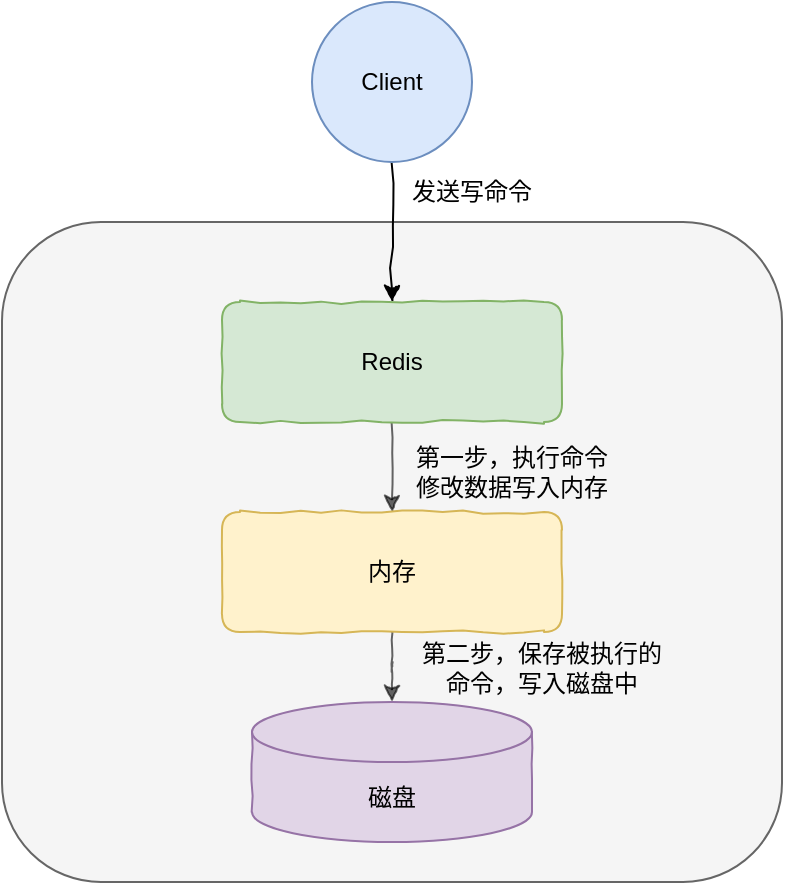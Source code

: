 <mxfile version="14.6.6" type="github">
  <diagram id="7MdC3ZZ3U70urAhB1zaP" name="Page-1">
    <mxGraphModel dx="373" dy="834" grid="1" gridSize="10" guides="1" tooltips="1" connect="1" arrows="1" fold="1" page="1" pageScale="1" pageWidth="827" pageHeight="1169" math="0" shadow="0">
      <root>
        <mxCell id="0" />
        <mxCell id="1" parent="0" />
        <mxCell id="xm7x4mYbdnGBSEJvrkLA-15" value="" style="rounded=1;whiteSpace=wrap;html=1;fillColor=#f5f5f5;strokeColor=#666666;fontColor=#333333;" vertex="1" parent="1">
          <mxGeometry x="115" y="380" width="390" height="330" as="geometry" />
        </mxCell>
        <mxCell id="xm7x4mYbdnGBSEJvrkLA-6" style="edgeStyle=orthogonalEdgeStyle;rounded=0;orthogonalLoop=1;jettySize=auto;html=1;comic=1;" edge="1" parent="1" source="xm7x4mYbdnGBSEJvrkLA-1" target="xm7x4mYbdnGBSEJvrkLA-5">
          <mxGeometry relative="1" as="geometry" />
        </mxCell>
        <mxCell id="xm7x4mYbdnGBSEJvrkLA-1" value="" style="ellipse;whiteSpace=wrap;html=1;aspect=fixed;comic=1;fillColor=#dae8fc;strokeColor=#6c8ebf;" vertex="1" parent="1">
          <mxGeometry x="270" y="270" width="80" height="80" as="geometry" />
        </mxCell>
        <mxCell id="xm7x4mYbdnGBSEJvrkLA-2" value="Client" style="text;html=1;strokeColor=none;fillColor=none;align=center;verticalAlign=middle;whiteSpace=wrap;rounded=0;comic=1;" vertex="1" parent="1">
          <mxGeometry x="290" y="300" width="40" height="20" as="geometry" />
        </mxCell>
        <mxCell id="xm7x4mYbdnGBSEJvrkLA-11" style="edgeStyle=orthogonalEdgeStyle;rounded=0;orthogonalLoop=1;jettySize=auto;html=1;opacity=60;comic=1;" edge="1" parent="1" source="xm7x4mYbdnGBSEJvrkLA-5" target="xm7x4mYbdnGBSEJvrkLA-10">
          <mxGeometry relative="1" as="geometry" />
        </mxCell>
        <mxCell id="xm7x4mYbdnGBSEJvrkLA-5" value="Redis" style="rounded=1;whiteSpace=wrap;html=1;comic=1;fillColor=#d5e8d4;strokeColor=#82b366;" vertex="1" parent="1">
          <mxGeometry x="225" y="420" width="170" height="60" as="geometry" />
        </mxCell>
        <mxCell id="xm7x4mYbdnGBSEJvrkLA-14" style="edgeStyle=orthogonalEdgeStyle;rounded=0;orthogonalLoop=1;jettySize=auto;html=1;exitX=0.5;exitY=1;exitDx=0;exitDy=0;opacity=60;comic=1;" edge="1" parent="1" source="xm7x4mYbdnGBSEJvrkLA-10" target="xm7x4mYbdnGBSEJvrkLA-13">
          <mxGeometry relative="1" as="geometry" />
        </mxCell>
        <mxCell id="xm7x4mYbdnGBSEJvrkLA-10" value="内存" style="rounded=1;whiteSpace=wrap;html=1;comic=1;fillColor=#fff2cc;strokeColor=#d6b656;" vertex="1" parent="1">
          <mxGeometry x="225" y="525" width="170" height="60" as="geometry" />
        </mxCell>
        <mxCell id="xm7x4mYbdnGBSEJvrkLA-13" value="磁盘" style="shape=cylinder3;whiteSpace=wrap;html=1;boundedLbl=1;backgroundOutline=1;size=15;comic=1;fillColor=#e1d5e7;strokeColor=#9673a6;" vertex="1" parent="1">
          <mxGeometry x="240" y="620" width="140" height="70" as="geometry" />
        </mxCell>
        <mxCell id="xm7x4mYbdnGBSEJvrkLA-16" value="发送写命令" style="text;html=1;strokeColor=none;fillColor=none;align=center;verticalAlign=middle;whiteSpace=wrap;rounded=0;" vertex="1" parent="1">
          <mxGeometry x="300" y="350" width="100" height="30" as="geometry" />
        </mxCell>
        <mxCell id="xm7x4mYbdnGBSEJvrkLA-17" value="第一步，执行命令修改数据写入内存" style="text;html=1;strokeColor=none;fillColor=none;align=center;verticalAlign=middle;whiteSpace=wrap;rounded=0;" vertex="1" parent="1">
          <mxGeometry x="320" y="490" width="100" height="30" as="geometry" />
        </mxCell>
        <mxCell id="xm7x4mYbdnGBSEJvrkLA-18" value="第二步，保存被执行的命令，写入磁盘中" style="text;html=1;strokeColor=none;fillColor=none;align=center;verticalAlign=middle;whiteSpace=wrap;rounded=0;" vertex="1" parent="1">
          <mxGeometry x="320" y="585" width="130" height="35" as="geometry" />
        </mxCell>
      </root>
    </mxGraphModel>
  </diagram>
</mxfile>
